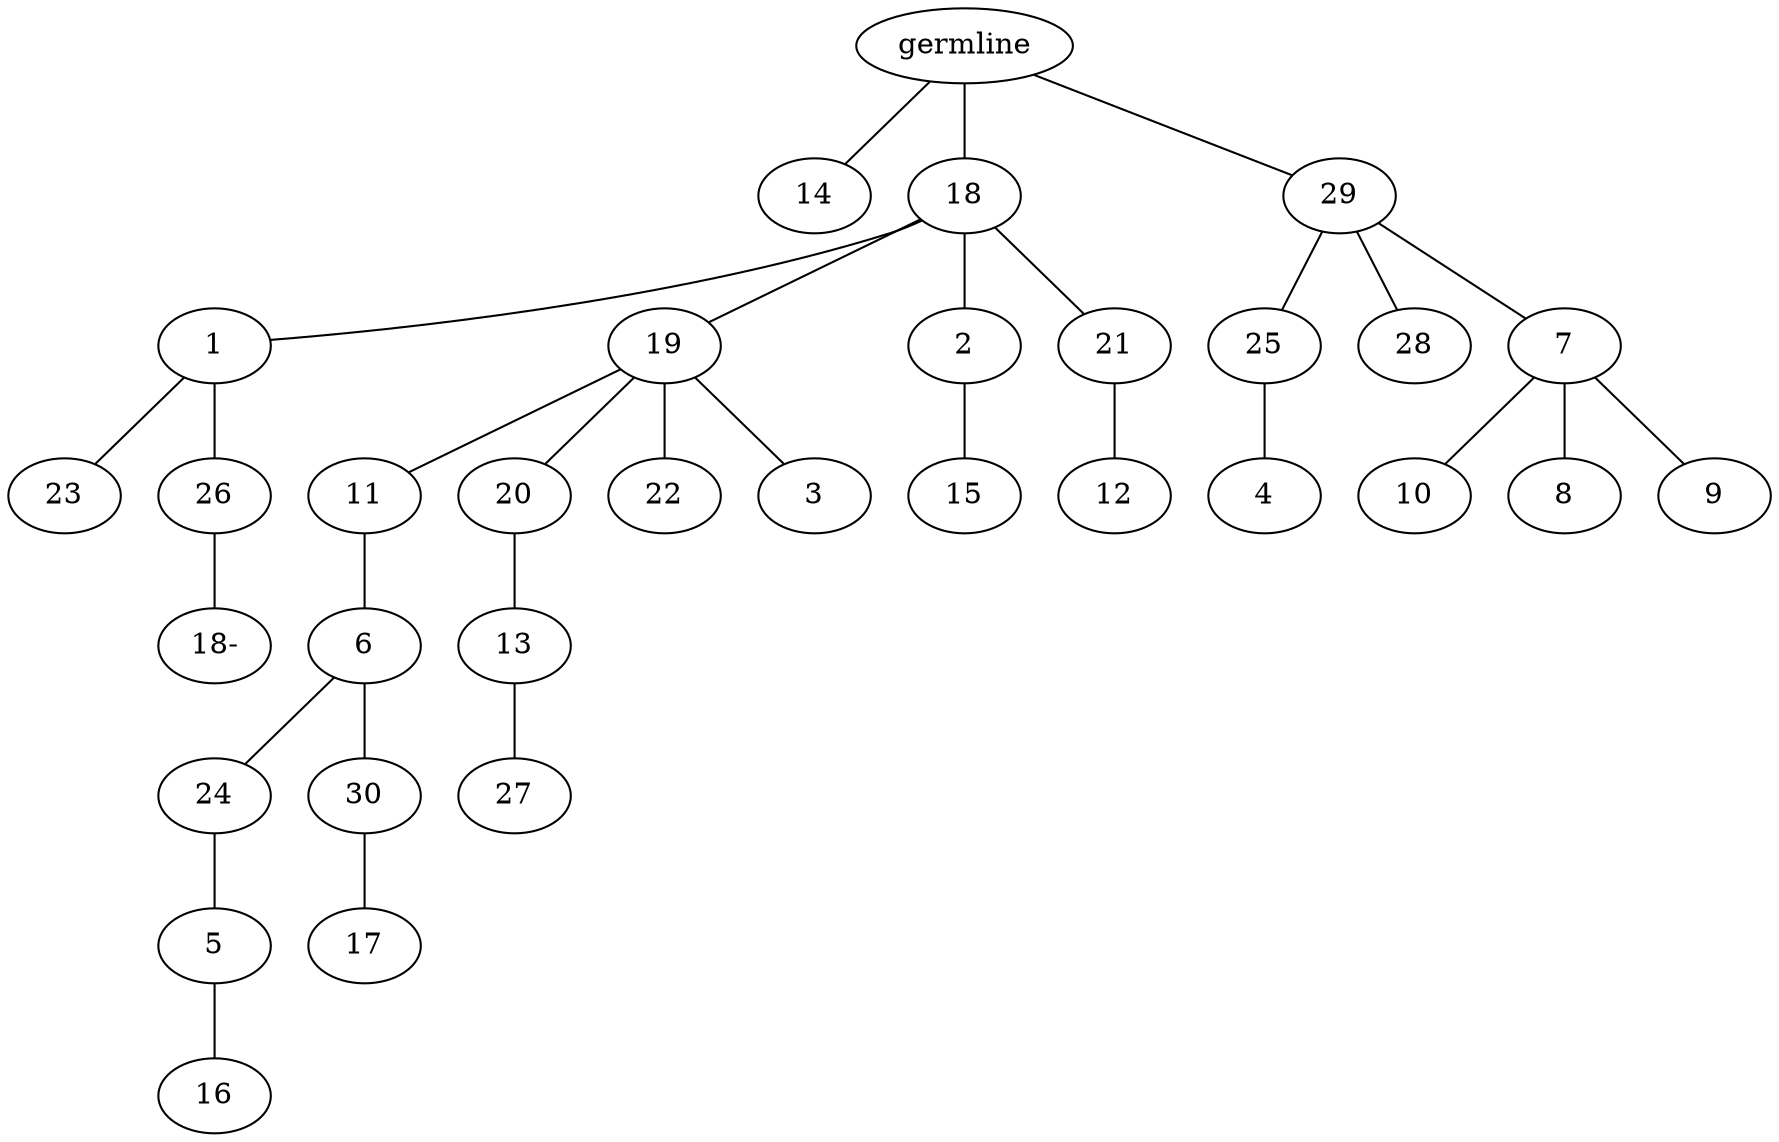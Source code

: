 graph tree {
    "139946841292560" [label="germline"];
    "139946840776816" [label="14"];
    "139946840776864" [label="18"];
    "139946840777728" [label="1"];
    "139946840778256" [label="23"];
    "139946840778352" [label="26"];
    "139946840777776" [label="18-"];
    "139946840777872" [label="19"];
    "139946840779312" [label="11"];
    "139946840779840" [label="6"];
    "139946840780272" [label="24"];
    "139946840780704" [label="5"];
    "139946840785296" [label="16"];
    "139946840780608" [label="30"];
    "139946840785632" [label="17"];
    "139946840779696" [label="20"];
    "139946840785392" [label="13"];
    "139946840786352" [label="27"];
    "139946840780368" [label="22"];
    "139946840785584" [label="3"];
    "139946840778160" [label="2"];
    "139946840787168" [label="15"];
    "139946840786832" [label="21"];
    "139946840787840" [label="12"];
    "139946840777248" [label="29"];
    "139946840788128" [label="25"];
    "139946840788752" [label="4"];
    "139946840788608" [label="28"];
    "139946840788320" [label="7"];
    "139946840793632" [label="10"];
    "139946840793728" [label="8"];
    "139946840794112" [label="9"];
    "139946841292560" -- "139946840776816";
    "139946841292560" -- "139946840776864";
    "139946841292560" -- "139946840777248";
    "139946840776864" -- "139946840777728";
    "139946840776864" -- "139946840777872";
    "139946840776864" -- "139946840778160";
    "139946840776864" -- "139946840786832";
    "139946840777728" -- "139946840778256";
    "139946840777728" -- "139946840778352";
    "139946840778352" -- "139946840777776";
    "139946840777872" -- "139946840779312";
    "139946840777872" -- "139946840779696";
    "139946840777872" -- "139946840780368";
    "139946840777872" -- "139946840785584";
    "139946840779312" -- "139946840779840";
    "139946840779840" -- "139946840780272";
    "139946840779840" -- "139946840780608";
    "139946840780272" -- "139946840780704";
    "139946840780704" -- "139946840785296";
    "139946840780608" -- "139946840785632";
    "139946840779696" -- "139946840785392";
    "139946840785392" -- "139946840786352";
    "139946840778160" -- "139946840787168";
    "139946840786832" -- "139946840787840";
    "139946840777248" -- "139946840788128";
    "139946840777248" -- "139946840788608";
    "139946840777248" -- "139946840788320";
    "139946840788128" -- "139946840788752";
    "139946840788320" -- "139946840793632";
    "139946840788320" -- "139946840793728";
    "139946840788320" -- "139946840794112";
}
